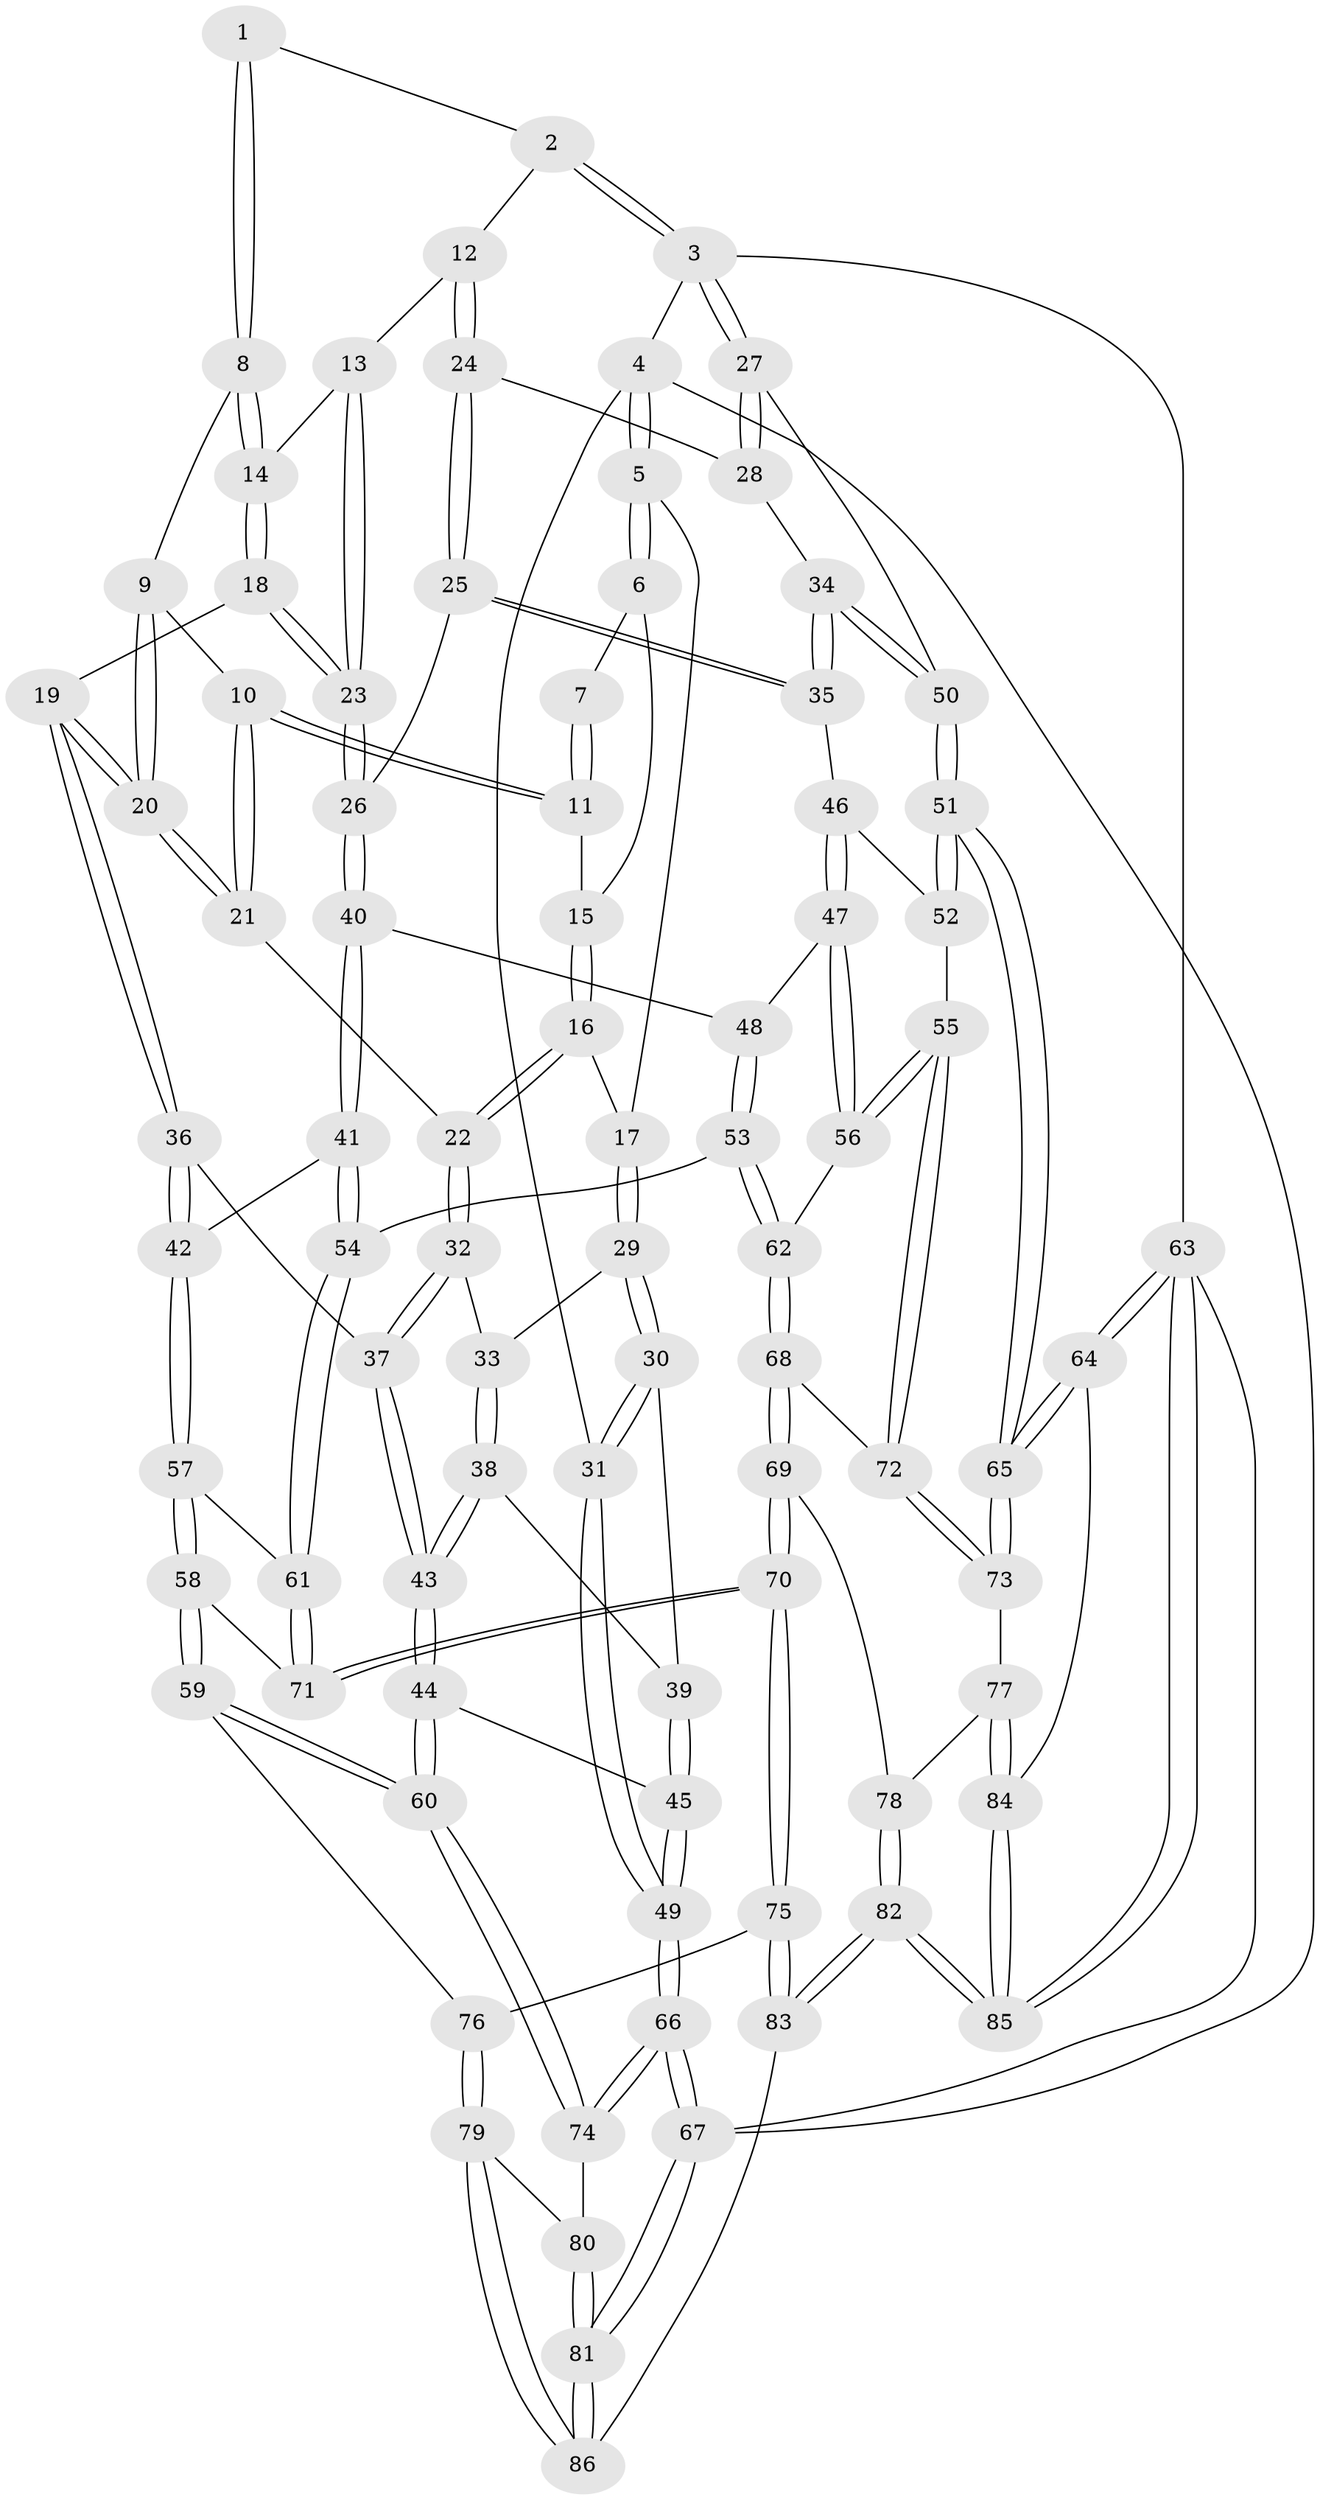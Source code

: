 // Generated by graph-tools (version 1.1) at 2025/27/03/09/25 03:27:04]
// undirected, 86 vertices, 212 edges
graph export_dot {
graph [start="1"]
  node [color=gray90,style=filled];
  1 [pos="+0.45157066499656234+0"];
  2 [pos="+0.7356326262471035+0"];
  3 [pos="+1+0"];
  4 [pos="+0+0"];
  5 [pos="+0+0"];
  6 [pos="+0.05845867633394508+0"];
  7 [pos="+0.43090323278522874+0"];
  8 [pos="+0.5220836862482502+0.048592288497512244"];
  9 [pos="+0.5217511613400566+0.049020265322578284"];
  10 [pos="+0.336527465102802+0.10062588216167263"];
  11 [pos="+0.338223042324566+0.08664016684950487"];
  12 [pos="+0.7210237470082239+0.06705616696636271"];
  13 [pos="+0.7190259434394825+0.0680441974380397"];
  14 [pos="+0.5960706077282512+0.08621571984712313"];
  15 [pos="+0.2062674902695313+0"];
  16 [pos="+0.23199072459840742+0.15271374778892682"];
  17 [pos="+0.1602894705984919+0.13706815638197928"];
  18 [pos="+0.5358540324821063+0.2693746558507339"];
  19 [pos="+0.47634403042870466+0.26082824630879287"];
  20 [pos="+0.4414248814091213+0.2229614171740625"];
  21 [pos="+0.3186196592678001+0.16236453168490453"];
  22 [pos="+0.27690380723358443+0.1760095027607501"];
  23 [pos="+0.5814188426837477+0.2909414879632271"];
  24 [pos="+0.8316925409949374+0.17078795811555114"];
  25 [pos="+0.8154643003724573+0.281836385566636"];
  26 [pos="+0.6209077318267365+0.3268689774716442"];
  27 [pos="+1+0"];
  28 [pos="+0.8677271064354527+0.15169375894075707"];
  29 [pos="+0+0.24001912662872243"];
  30 [pos="+0+0.2461100268064483"];
  31 [pos="+0+0.23625650479478463"];
  32 [pos="+0.21863161019526567+0.3299097143368916"];
  33 [pos="+0.13992794906438658+0.31688608913382205"];
  34 [pos="+1+0.30928456781808994"];
  35 [pos="+0.8622402646862114+0.34188199897628585"];
  36 [pos="+0.36478555553294617+0.4516235265637083"];
  37 [pos="+0.25133963029639206+0.4210151808884378"];
  38 [pos="+0.07271874322601236+0.4088463330929217"];
  39 [pos="+0.06874607891460205+0.4082970976240991"];
  40 [pos="+0.6194089791245011+0.36833715592788424"];
  41 [pos="+0.5188449657912336+0.5027724621154711"];
  42 [pos="+0.382571517856141+0.477593568288755"];
  43 [pos="+0.1732934696054117+0.49555810398308126"];
  44 [pos="+0.12065038715869282+0.5978941820717552"];
  45 [pos="+0+0.5932009194738995"];
  46 [pos="+0.8600491805666949+0.38720906071377253"];
  47 [pos="+0.8089750381846937+0.5015504813983419"];
  48 [pos="+0.6803275446749125+0.4578720969945769"];
  49 [pos="+0+0.6052921338017058"];
  50 [pos="+1+0.3105118497930007"];
  51 [pos="+1+0.5036292267011248"];
  52 [pos="+0.9881031506878324+0.49075513150165057"];
  53 [pos="+0.6286158283416747+0.5829943544847923"];
  54 [pos="+0.5555422868601777+0.5635674938503048"];
  55 [pos="+0.8506514354826996+0.6087548966299436"];
  56 [pos="+0.8125192039745203+0.5270245443742128"];
  57 [pos="+0.36925784794064137+0.5715788083718837"];
  58 [pos="+0.29674330473921157+0.6834640919777627"];
  59 [pos="+0.23233412059956987+0.729692362914837"];
  60 [pos="+0.23071988271237975+0.7295814240760687"];
  61 [pos="+0.49758697571936866+0.6580351479883155"];
  62 [pos="+0.6297984745998498+0.5841355643532932"];
  63 [pos="+1+1"];
  64 [pos="+1+1"];
  65 [pos="+1+0.743091451465832"];
  66 [pos="+0+0.7731013416352608"];
  67 [pos="+0+1"];
  68 [pos="+0.6859338079092533+0.7109645964018732"];
  69 [pos="+0.6268116060177488+0.8201005162765231"];
  70 [pos="+0.5630767512515427+0.8343202171531401"];
  71 [pos="+0.49756549362889907+0.7123447603036818"];
  72 [pos="+0.8553079988070087+0.640969633258328"];
  73 [pos="+0.9637652734607067+0.7302921978506992"];
  74 [pos="+0.16855315720025746+0.8034062363600702"];
  75 [pos="+0.5031268958263413+0.8939306693333425"];
  76 [pos="+0.26435989093676493+0.7615450054178584"];
  77 [pos="+0.8301494908669449+0.8949394451259732"];
  78 [pos="+0.6806841003592718+0.8551453789131276"];
  79 [pos="+0.31979342419600115+1"];
  80 [pos="+0.16392328045319857+0.8209313251884943"];
  81 [pos="+0+1"];
  82 [pos="+0.7231976943768089+1"];
  83 [pos="+0.41591402403882327+1"];
  84 [pos="+0.8441402917391586+0.9350123308571419"];
  85 [pos="+0.8119600367340075+1"];
  86 [pos="+0.3571982159439933+1"];
  1 -- 2;
  1 -- 8;
  1 -- 8;
  2 -- 3;
  2 -- 3;
  2 -- 12;
  3 -- 4;
  3 -- 27;
  3 -- 27;
  3 -- 63;
  4 -- 5;
  4 -- 5;
  4 -- 31;
  4 -- 67;
  5 -- 6;
  5 -- 6;
  5 -- 17;
  6 -- 7;
  6 -- 15;
  7 -- 11;
  7 -- 11;
  8 -- 9;
  8 -- 14;
  8 -- 14;
  9 -- 10;
  9 -- 20;
  9 -- 20;
  10 -- 11;
  10 -- 11;
  10 -- 21;
  10 -- 21;
  11 -- 15;
  12 -- 13;
  12 -- 24;
  12 -- 24;
  13 -- 14;
  13 -- 23;
  13 -- 23;
  14 -- 18;
  14 -- 18;
  15 -- 16;
  15 -- 16;
  16 -- 17;
  16 -- 22;
  16 -- 22;
  17 -- 29;
  17 -- 29;
  18 -- 19;
  18 -- 23;
  18 -- 23;
  19 -- 20;
  19 -- 20;
  19 -- 36;
  19 -- 36;
  20 -- 21;
  20 -- 21;
  21 -- 22;
  22 -- 32;
  22 -- 32;
  23 -- 26;
  23 -- 26;
  24 -- 25;
  24 -- 25;
  24 -- 28;
  25 -- 26;
  25 -- 35;
  25 -- 35;
  26 -- 40;
  26 -- 40;
  27 -- 28;
  27 -- 28;
  27 -- 50;
  28 -- 34;
  29 -- 30;
  29 -- 30;
  29 -- 33;
  30 -- 31;
  30 -- 31;
  30 -- 39;
  31 -- 49;
  31 -- 49;
  32 -- 33;
  32 -- 37;
  32 -- 37;
  33 -- 38;
  33 -- 38;
  34 -- 35;
  34 -- 35;
  34 -- 50;
  34 -- 50;
  35 -- 46;
  36 -- 37;
  36 -- 42;
  36 -- 42;
  37 -- 43;
  37 -- 43;
  38 -- 39;
  38 -- 43;
  38 -- 43;
  39 -- 45;
  39 -- 45;
  40 -- 41;
  40 -- 41;
  40 -- 48;
  41 -- 42;
  41 -- 54;
  41 -- 54;
  42 -- 57;
  42 -- 57;
  43 -- 44;
  43 -- 44;
  44 -- 45;
  44 -- 60;
  44 -- 60;
  45 -- 49;
  45 -- 49;
  46 -- 47;
  46 -- 47;
  46 -- 52;
  47 -- 48;
  47 -- 56;
  47 -- 56;
  48 -- 53;
  48 -- 53;
  49 -- 66;
  49 -- 66;
  50 -- 51;
  50 -- 51;
  51 -- 52;
  51 -- 52;
  51 -- 65;
  51 -- 65;
  52 -- 55;
  53 -- 54;
  53 -- 62;
  53 -- 62;
  54 -- 61;
  54 -- 61;
  55 -- 56;
  55 -- 56;
  55 -- 72;
  55 -- 72;
  56 -- 62;
  57 -- 58;
  57 -- 58;
  57 -- 61;
  58 -- 59;
  58 -- 59;
  58 -- 71;
  59 -- 60;
  59 -- 60;
  59 -- 76;
  60 -- 74;
  60 -- 74;
  61 -- 71;
  61 -- 71;
  62 -- 68;
  62 -- 68;
  63 -- 64;
  63 -- 64;
  63 -- 85;
  63 -- 85;
  63 -- 67;
  64 -- 65;
  64 -- 65;
  64 -- 84;
  65 -- 73;
  65 -- 73;
  66 -- 67;
  66 -- 67;
  66 -- 74;
  66 -- 74;
  67 -- 81;
  67 -- 81;
  68 -- 69;
  68 -- 69;
  68 -- 72;
  69 -- 70;
  69 -- 70;
  69 -- 78;
  70 -- 71;
  70 -- 71;
  70 -- 75;
  70 -- 75;
  72 -- 73;
  72 -- 73;
  73 -- 77;
  74 -- 80;
  75 -- 76;
  75 -- 83;
  75 -- 83;
  76 -- 79;
  76 -- 79;
  77 -- 78;
  77 -- 84;
  77 -- 84;
  78 -- 82;
  78 -- 82;
  79 -- 80;
  79 -- 86;
  79 -- 86;
  80 -- 81;
  80 -- 81;
  81 -- 86;
  81 -- 86;
  82 -- 83;
  82 -- 83;
  82 -- 85;
  82 -- 85;
  83 -- 86;
  84 -- 85;
  84 -- 85;
}
